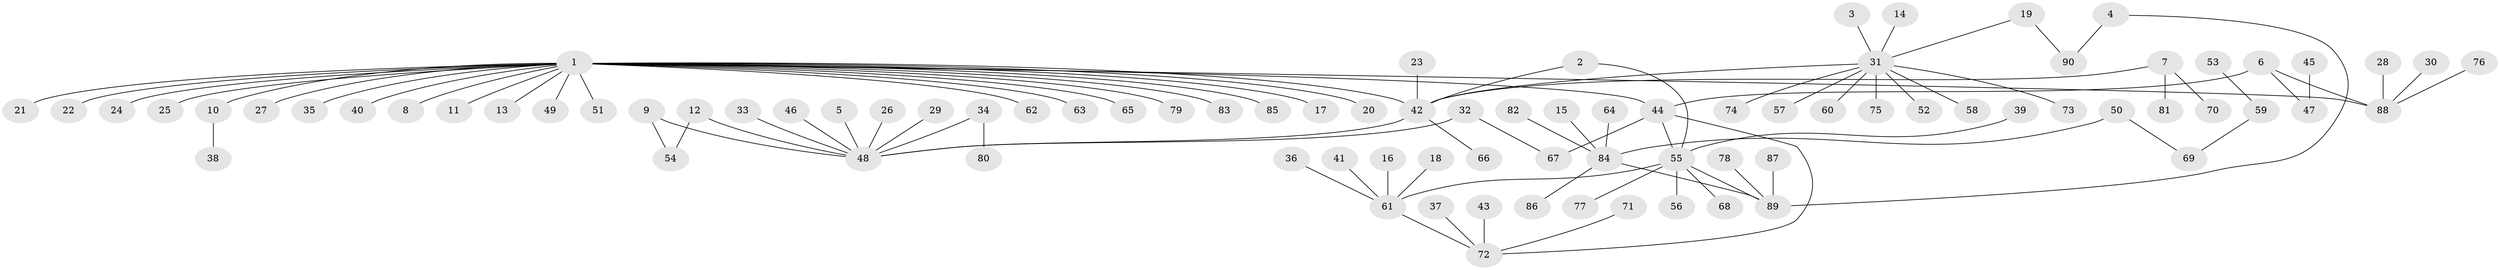 // original degree distribution, {25: 0.006711409395973154, 1: 0.6711409395973155, 9: 0.006711409395973154, 7: 0.026845637583892617, 2: 0.15436241610738255, 3: 0.0738255033557047, 4: 0.026845637583892617, 10: 0.006711409395973154, 12: 0.006711409395973154, 13: 0.006711409395973154, 8: 0.013422818791946308}
// Generated by graph-tools (version 1.1) at 2025/36/03/04/25 23:36:53]
// undirected, 90 vertices, 95 edges
graph export_dot {
  node [color=gray90,style=filled];
  1;
  2;
  3;
  4;
  5;
  6;
  7;
  8;
  9;
  10;
  11;
  12;
  13;
  14;
  15;
  16;
  17;
  18;
  19;
  20;
  21;
  22;
  23;
  24;
  25;
  26;
  27;
  28;
  29;
  30;
  31;
  32;
  33;
  34;
  35;
  36;
  37;
  38;
  39;
  40;
  41;
  42;
  43;
  44;
  45;
  46;
  47;
  48;
  49;
  50;
  51;
  52;
  53;
  54;
  55;
  56;
  57;
  58;
  59;
  60;
  61;
  62;
  63;
  64;
  65;
  66;
  67;
  68;
  69;
  70;
  71;
  72;
  73;
  74;
  75;
  76;
  77;
  78;
  79;
  80;
  81;
  82;
  83;
  84;
  85;
  86;
  87;
  88;
  89;
  90;
  1 -- 8 [weight=1.0];
  1 -- 10 [weight=1.0];
  1 -- 11 [weight=1.0];
  1 -- 13 [weight=1.0];
  1 -- 17 [weight=1.0];
  1 -- 20 [weight=1.0];
  1 -- 21 [weight=1.0];
  1 -- 22 [weight=1.0];
  1 -- 24 [weight=1.0];
  1 -- 25 [weight=1.0];
  1 -- 27 [weight=1.0];
  1 -- 35 [weight=1.0];
  1 -- 40 [weight=1.0];
  1 -- 42 [weight=1.0];
  1 -- 44 [weight=1.0];
  1 -- 49 [weight=1.0];
  1 -- 51 [weight=1.0];
  1 -- 62 [weight=1.0];
  1 -- 63 [weight=1.0];
  1 -- 65 [weight=1.0];
  1 -- 79 [weight=1.0];
  1 -- 83 [weight=1.0];
  1 -- 85 [weight=1.0];
  1 -- 88 [weight=1.0];
  2 -- 42 [weight=1.0];
  2 -- 55 [weight=1.0];
  3 -- 31 [weight=1.0];
  4 -- 89 [weight=1.0];
  4 -- 90 [weight=1.0];
  5 -- 48 [weight=1.0];
  6 -- 44 [weight=1.0];
  6 -- 47 [weight=1.0];
  6 -- 88 [weight=1.0];
  7 -- 42 [weight=1.0];
  7 -- 70 [weight=1.0];
  7 -- 81 [weight=1.0];
  9 -- 48 [weight=1.0];
  9 -- 54 [weight=1.0];
  10 -- 38 [weight=1.0];
  12 -- 48 [weight=1.0];
  12 -- 54 [weight=1.0];
  14 -- 31 [weight=1.0];
  15 -- 84 [weight=1.0];
  16 -- 61 [weight=1.0];
  18 -- 61 [weight=1.0];
  19 -- 31 [weight=1.0];
  19 -- 90 [weight=1.0];
  23 -- 42 [weight=1.0];
  26 -- 48 [weight=1.0];
  28 -- 88 [weight=1.0];
  29 -- 48 [weight=1.0];
  30 -- 88 [weight=1.0];
  31 -- 42 [weight=1.0];
  31 -- 52 [weight=1.0];
  31 -- 57 [weight=1.0];
  31 -- 58 [weight=1.0];
  31 -- 60 [weight=1.0];
  31 -- 73 [weight=1.0];
  31 -- 74 [weight=1.0];
  31 -- 75 [weight=1.0];
  32 -- 48 [weight=1.0];
  32 -- 67 [weight=1.0];
  33 -- 48 [weight=1.0];
  34 -- 48 [weight=1.0];
  34 -- 80 [weight=1.0];
  36 -- 61 [weight=1.0];
  37 -- 72 [weight=1.0];
  39 -- 55 [weight=1.0];
  41 -- 61 [weight=1.0];
  42 -- 48 [weight=1.0];
  42 -- 66 [weight=1.0];
  43 -- 72 [weight=1.0];
  44 -- 55 [weight=1.0];
  44 -- 67 [weight=1.0];
  44 -- 72 [weight=1.0];
  45 -- 47 [weight=1.0];
  46 -- 48 [weight=1.0];
  50 -- 69 [weight=1.0];
  50 -- 84 [weight=1.0];
  53 -- 59 [weight=1.0];
  55 -- 56 [weight=1.0];
  55 -- 61 [weight=1.0];
  55 -- 68 [weight=1.0];
  55 -- 77 [weight=1.0];
  55 -- 89 [weight=1.0];
  59 -- 69 [weight=1.0];
  61 -- 72 [weight=1.0];
  64 -- 84 [weight=1.0];
  71 -- 72 [weight=1.0];
  76 -- 88 [weight=1.0];
  78 -- 89 [weight=1.0];
  82 -- 84 [weight=1.0];
  84 -- 86 [weight=1.0];
  84 -- 89 [weight=1.0];
  87 -- 89 [weight=1.0];
}

